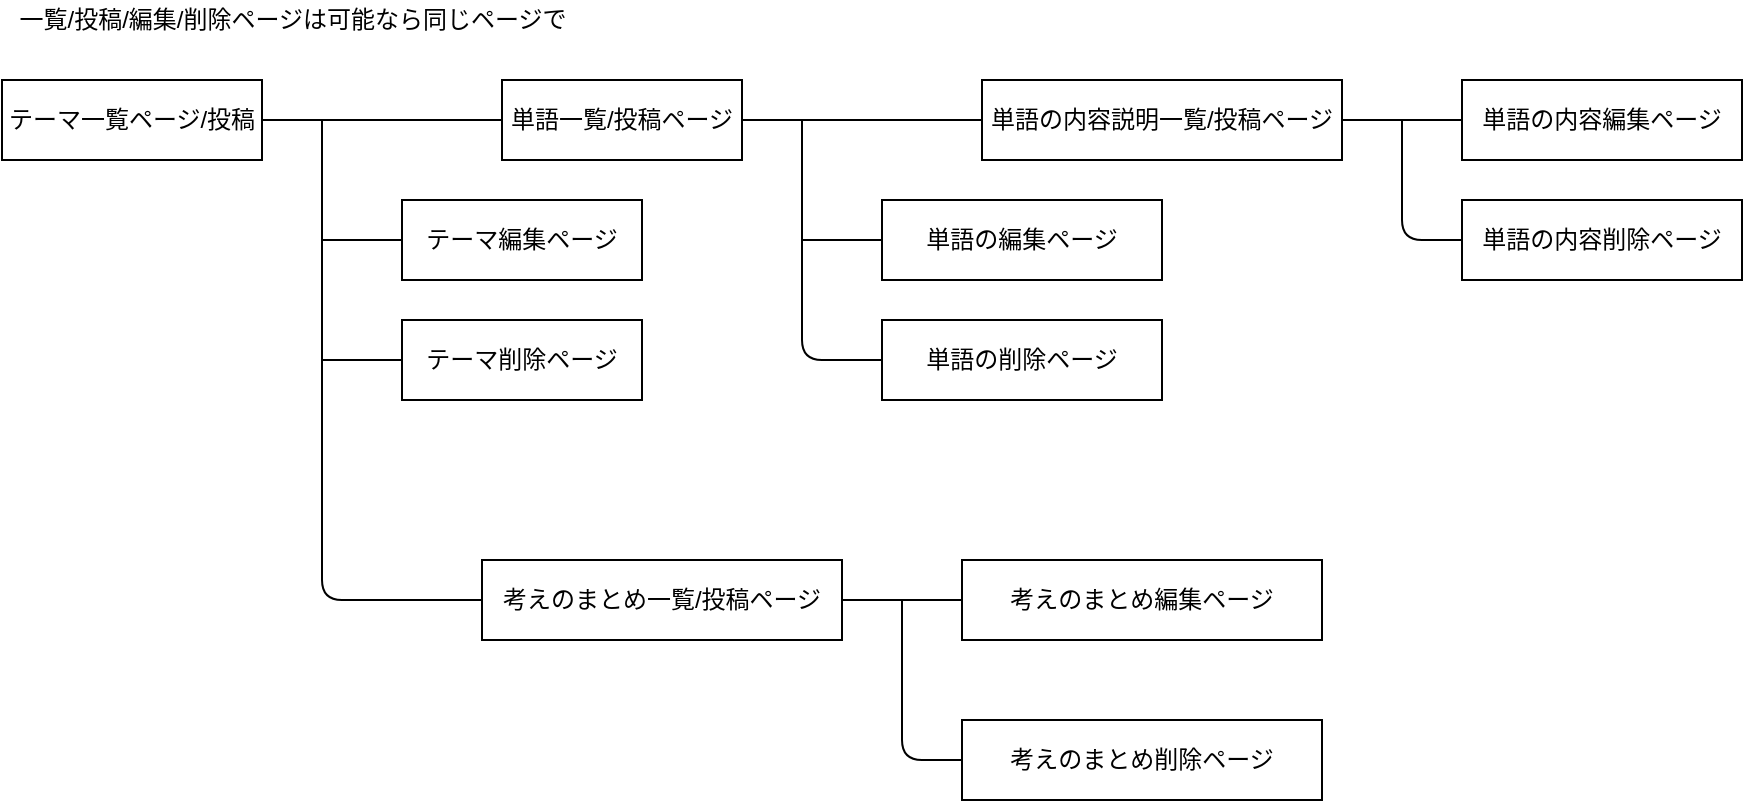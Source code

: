<mxfile>
    <diagram id="3V9dh2GA_PCt9Bb2BGlj" name="ページ1">
        <mxGraphModel dx="898" dy="542" grid="1" gridSize="10" guides="1" tooltips="1" connect="1" arrows="1" fold="1" page="1" pageScale="1" pageWidth="827" pageHeight="1169" math="0" shadow="0">
            <root>
                <mxCell id="0"/>
                <mxCell id="1" parent="0"/>
                <mxCell id="2" value="テーマ一覧ページ/投稿" style="rounded=0;whiteSpace=wrap;html=1;" vertex="1" parent="1">
                    <mxGeometry x="40" y="40" width="130" height="40" as="geometry"/>
                </mxCell>
                <mxCell id="4" value="単語一覧/投稿ページ" style="rounded=0;whiteSpace=wrap;html=1;" vertex="1" parent="1">
                    <mxGeometry x="290" y="40" width="120" height="40" as="geometry"/>
                </mxCell>
                <mxCell id="5" value="単語の内容説明一覧/投稿ページ" style="rounded=0;whiteSpace=wrap;html=1;" vertex="1" parent="1">
                    <mxGeometry x="530" y="40" width="180" height="40" as="geometry"/>
                </mxCell>
                <mxCell id="6" value="" style="endArrow=none;html=1;entryX=0;entryY=0.5;entryDx=0;entryDy=0;exitX=1;exitY=0.5;exitDx=0;exitDy=0;" edge="1" parent="1" source="2" target="4">
                    <mxGeometry width="50" height="50" relative="1" as="geometry">
                        <mxPoint x="350" y="290" as="sourcePoint"/>
                        <mxPoint x="400" y="240" as="targetPoint"/>
                    </mxGeometry>
                </mxCell>
                <mxCell id="8" value="" style="endArrow=none;html=1;entryX=0;entryY=0.5;entryDx=0;entryDy=0;exitX=1;exitY=0.5;exitDx=0;exitDy=0;" edge="1" parent="1" source="4" target="5">
                    <mxGeometry width="50" height="50" relative="1" as="geometry">
                        <mxPoint x="400" y="70" as="sourcePoint"/>
                        <mxPoint x="290" y="80" as="targetPoint"/>
                    </mxGeometry>
                </mxCell>
                <mxCell id="9" value="考えのまとめ一覧/投稿ページ" style="rounded=0;whiteSpace=wrap;html=1;" vertex="1" parent="1">
                    <mxGeometry x="280" y="280" width="180" height="40" as="geometry"/>
                </mxCell>
                <mxCell id="11" value="" style="endArrow=none;html=1;exitX=0;exitY=0.5;exitDx=0;exitDy=0;" edge="1" parent="1" source="9">
                    <mxGeometry width="50" height="50" relative="1" as="geometry">
                        <mxPoint x="200" y="100" as="sourcePoint"/>
                        <mxPoint x="200" y="60" as="targetPoint"/>
                        <Array as="points">
                            <mxPoint x="200" y="300"/>
                        </Array>
                    </mxGeometry>
                </mxCell>
                <mxCell id="12" value="考えのまとめ編集ページ" style="rounded=0;whiteSpace=wrap;html=1;" vertex="1" parent="1">
                    <mxGeometry x="520" y="280" width="180" height="40" as="geometry"/>
                </mxCell>
                <mxCell id="15" value="考えのまとめ削除ページ" style="rounded=0;whiteSpace=wrap;html=1;" vertex="1" parent="1">
                    <mxGeometry x="520" y="360" width="180" height="40" as="geometry"/>
                </mxCell>
                <mxCell id="20" value="" style="endArrow=none;html=1;entryX=0;entryY=0.5;entryDx=0;entryDy=0;" edge="1" parent="1" target="15">
                    <mxGeometry width="50" height="50" relative="1" as="geometry">
                        <mxPoint x="490" y="300" as="sourcePoint"/>
                        <mxPoint x="520" y="320" as="targetPoint"/>
                        <Array as="points">
                            <mxPoint x="490" y="380"/>
                        </Array>
                    </mxGeometry>
                </mxCell>
                <mxCell id="21" value="" style="endArrow=none;html=1;entryX=0;entryY=0.5;entryDx=0;entryDy=0;exitX=1;exitY=0.5;exitDx=0;exitDy=0;" edge="1" parent="1" source="9" target="12">
                    <mxGeometry width="50" height="50" relative="1" as="geometry">
                        <mxPoint x="500" y="330" as="sourcePoint"/>
                        <mxPoint x="520" y="420" as="targetPoint"/>
                    </mxGeometry>
                </mxCell>
                <mxCell id="24" value="" style="endArrow=none;html=1;entryX=0;entryY=0.5;entryDx=0;entryDy=0;" edge="1" target="25" parent="1">
                    <mxGeometry width="50" height="50" relative="1" as="geometry">
                        <mxPoint x="200" y="120" as="sourcePoint"/>
                        <mxPoint x="400" y="300" as="targetPoint"/>
                    </mxGeometry>
                </mxCell>
                <mxCell id="25" value="テーマ編集ページ" style="rounded=0;whiteSpace=wrap;html=1;" vertex="1" parent="1">
                    <mxGeometry x="240" y="100" width="120" height="40" as="geometry"/>
                </mxCell>
                <mxCell id="26" value="" style="endArrow=none;html=1;entryX=0;entryY=0.5;entryDx=0;entryDy=0;" edge="1" target="27" parent="1">
                    <mxGeometry width="50" height="50" relative="1" as="geometry">
                        <mxPoint x="200" y="180" as="sourcePoint"/>
                        <mxPoint x="400" y="360" as="targetPoint"/>
                    </mxGeometry>
                </mxCell>
                <mxCell id="27" value="テーマ削除ページ" style="rounded=0;whiteSpace=wrap;html=1;" vertex="1" parent="1">
                    <mxGeometry x="240" y="160" width="120" height="40" as="geometry"/>
                </mxCell>
                <mxCell id="28" value="単語の編集ページ" style="rounded=0;whiteSpace=wrap;html=1;" vertex="1" parent="1">
                    <mxGeometry x="480" y="100" width="140" height="40" as="geometry"/>
                </mxCell>
                <mxCell id="29" value="" style="endArrow=none;html=1;entryX=0;entryY=0.5;entryDx=0;entryDy=0;" edge="1" target="28" parent="1">
                    <mxGeometry width="50" height="50" relative="1" as="geometry">
                        <mxPoint x="440" y="120" as="sourcePoint"/>
                        <mxPoint x="250" y="140" as="targetPoint"/>
                    </mxGeometry>
                </mxCell>
                <mxCell id="30" value="単語の削除ページ" style="rounded=0;whiteSpace=wrap;html=1;" vertex="1" parent="1">
                    <mxGeometry x="480" y="160" width="140" height="40" as="geometry"/>
                </mxCell>
                <mxCell id="32" value="" style="endArrow=none;html=1;entryX=0;entryY=0.5;entryDx=0;entryDy=0;" edge="1" parent="1" target="30">
                    <mxGeometry width="50" height="50" relative="1" as="geometry">
                        <mxPoint x="440" y="60" as="sourcePoint"/>
                        <mxPoint x="520" y="180" as="targetPoint"/>
                        <Array as="points">
                            <mxPoint x="440" y="180"/>
                        </Array>
                    </mxGeometry>
                </mxCell>
                <mxCell id="33" value="単語の内容編集ページ" style="rounded=0;whiteSpace=wrap;html=1;" vertex="1" parent="1">
                    <mxGeometry x="770" y="40" width="140" height="40" as="geometry"/>
                </mxCell>
                <mxCell id="34" value="単語の内容削除ページ" style="rounded=0;whiteSpace=wrap;html=1;" vertex="1" parent="1">
                    <mxGeometry x="770" y="100" width="140" height="40" as="geometry"/>
                </mxCell>
                <mxCell id="37" value="" style="endArrow=none;html=1;entryX=0;entryY=0.5;entryDx=0;entryDy=0;exitX=1;exitY=0.5;exitDx=0;exitDy=0;" edge="1" parent="1" source="5" target="33">
                    <mxGeometry width="50" height="50" relative="1" as="geometry">
                        <mxPoint x="740" y="60" as="sourcePoint"/>
                        <mxPoint x="610" y="70" as="targetPoint"/>
                    </mxGeometry>
                </mxCell>
                <mxCell id="38" value="" style="endArrow=none;html=1;entryX=0;entryY=0.5;entryDx=0;entryDy=0;" edge="1" parent="1" target="34">
                    <mxGeometry width="50" height="50" relative="1" as="geometry">
                        <mxPoint x="740" y="60" as="sourcePoint"/>
                        <mxPoint x="590" y="70" as="targetPoint"/>
                        <Array as="points">
                            <mxPoint x="740" y="120"/>
                        </Array>
                    </mxGeometry>
                </mxCell>
                <mxCell id="39" value="一覧/投稿/編集/削除ページは可能なら同じページで" style="text;html=1;align=center;verticalAlign=middle;resizable=0;points=[];autosize=1;strokeColor=none;fillColor=none;" vertex="1" parent="1">
                    <mxGeometry x="40" width="290" height="20" as="geometry"/>
                </mxCell>
            </root>
        </mxGraphModel>
    </diagram>
</mxfile>